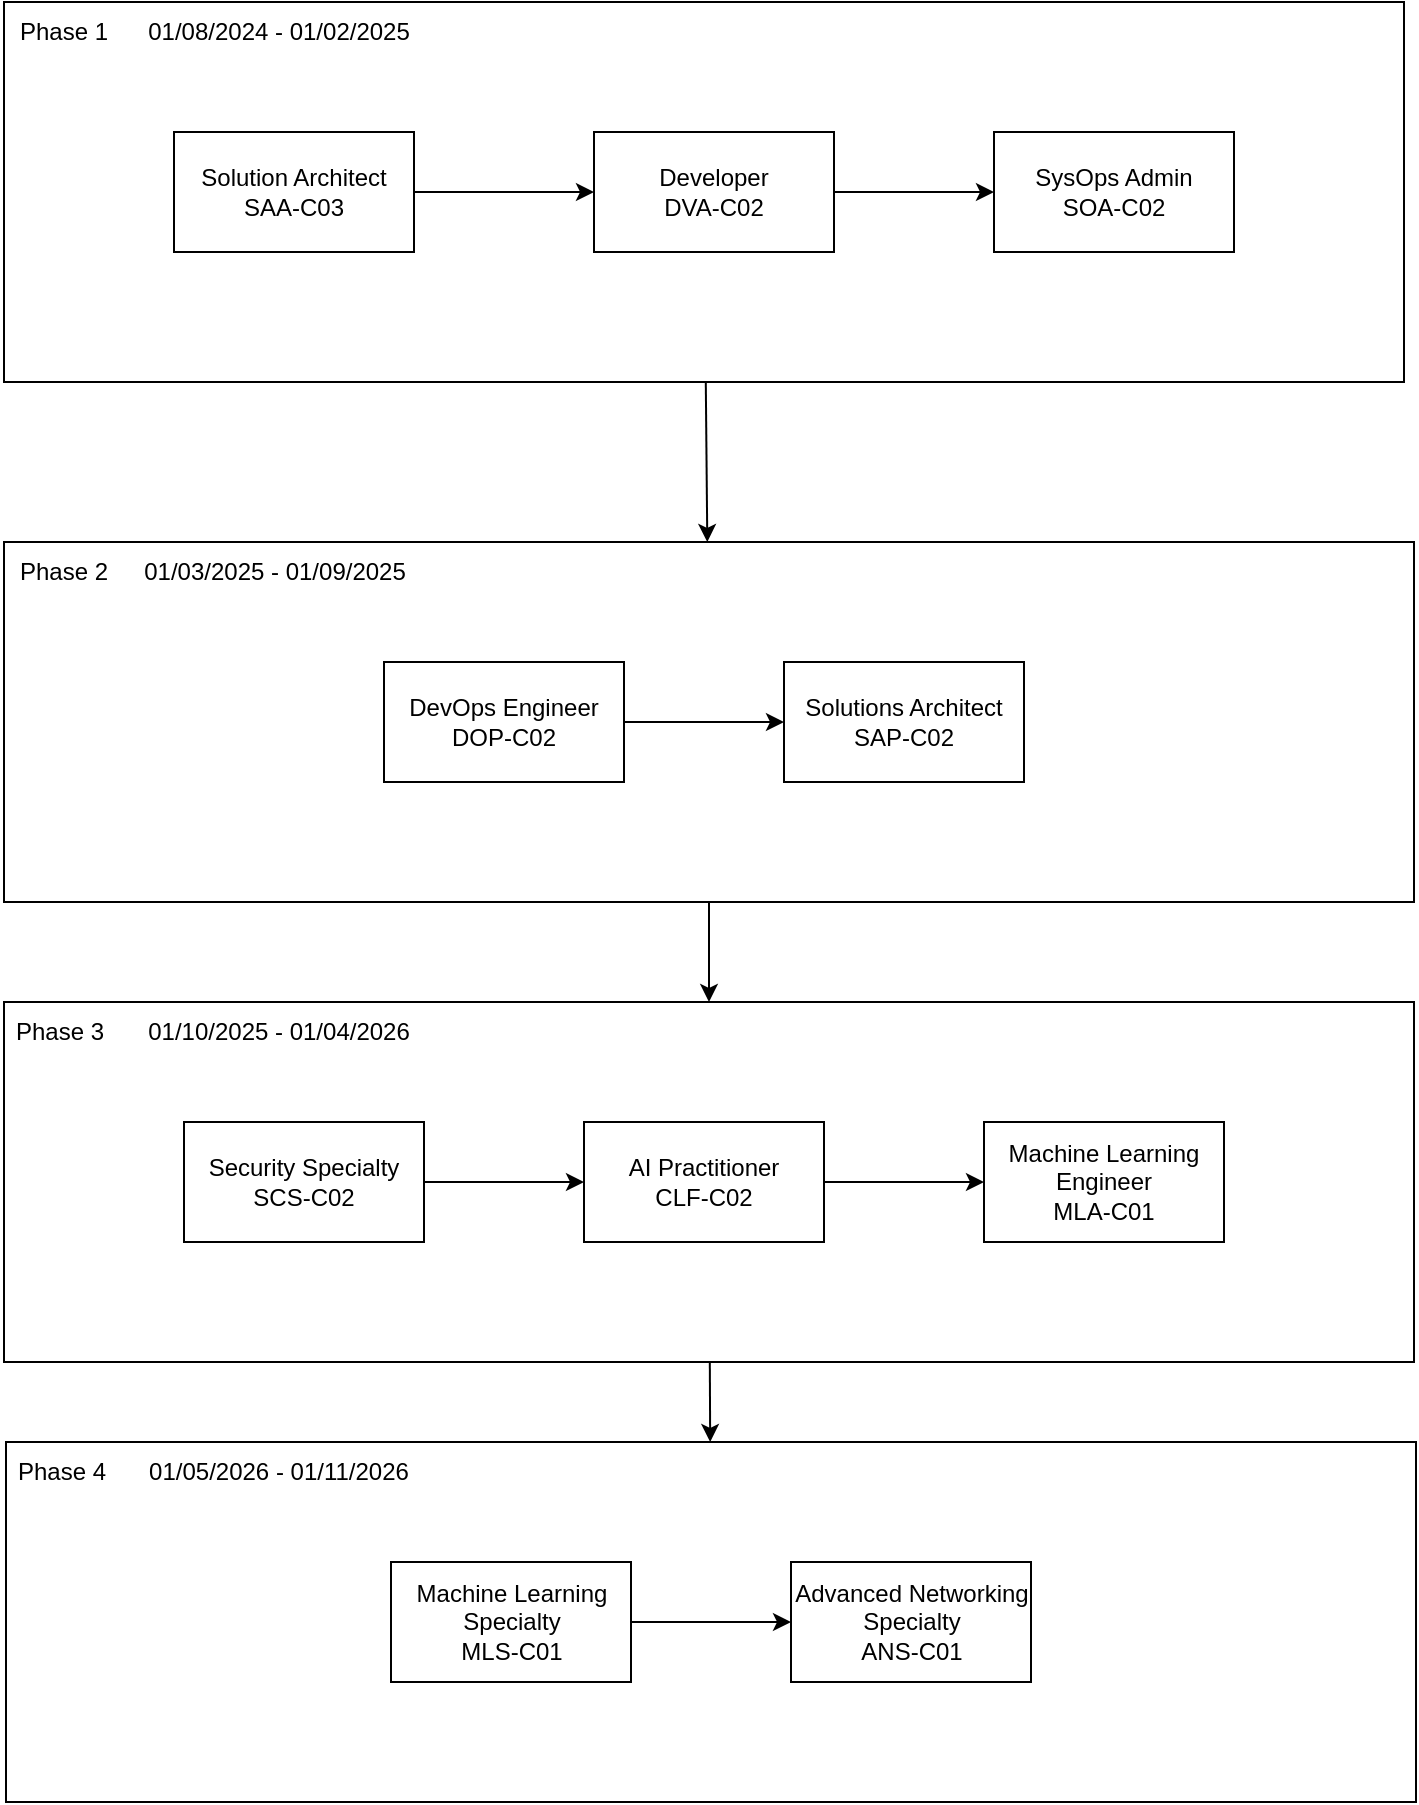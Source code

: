 <mxfile>
    <diagram id="WHsno-cQCUa-R8adcZLj" name="Page-1">
        <mxGraphModel dx="1085" dy="766" grid="1" gridSize="10" guides="1" tooltips="1" connect="1" arrows="1" fold="1" page="1" pageScale="1" pageWidth="850" pageHeight="1100" math="0" shadow="0">
            <root>
                <mxCell id="0"/>
                <mxCell id="1" parent="0"/>
                <mxCell id="14" style="edgeStyle=none;html=1;" edge="1" parent="1" source="7" target="9">
                    <mxGeometry relative="1" as="geometry"/>
                </mxCell>
                <mxCell id="7" value="" style="rounded=0;whiteSpace=wrap;html=1;" vertex="1" parent="1">
                    <mxGeometry x="75" y="70" width="700" height="190" as="geometry"/>
                </mxCell>
                <mxCell id="4" style="edgeStyle=none;html=1;" edge="1" parent="1" source="2" target="3">
                    <mxGeometry relative="1" as="geometry"/>
                </mxCell>
                <mxCell id="2" value="Solution Architect&lt;br&gt;SAA-C03" style="rounded=0;whiteSpace=wrap;html=1;" vertex="1" parent="1">
                    <mxGeometry x="160" y="135" width="120" height="60" as="geometry"/>
                </mxCell>
                <mxCell id="6" value="" style="edgeStyle=none;html=1;" edge="1" parent="1" source="3" target="5">
                    <mxGeometry relative="1" as="geometry"/>
                </mxCell>
                <mxCell id="3" value="Developer&lt;br&gt;DVA-C02" style="rounded=0;whiteSpace=wrap;html=1;" vertex="1" parent="1">
                    <mxGeometry x="370" y="135" width="120" height="60" as="geometry"/>
                </mxCell>
                <mxCell id="5" value="SysOps Admin&lt;br&gt;SOA-C02" style="rounded=0;whiteSpace=wrap;html=1;" vertex="1" parent="1">
                    <mxGeometry x="570" y="135" width="120" height="60" as="geometry"/>
                </mxCell>
                <mxCell id="22" style="edgeStyle=none;html=1;entryX=0.5;entryY=0;entryDx=0;entryDy=0;" edge="1" parent="1" source="9" target="17">
                    <mxGeometry relative="1" as="geometry"/>
                </mxCell>
                <mxCell id="9" value="" style="whiteSpace=wrap;html=1;rounded=0;" vertex="1" parent="1">
                    <mxGeometry x="75" y="340" width="705" height="180" as="geometry"/>
                </mxCell>
                <mxCell id="13" value="" style="edgeStyle=none;html=1;" edge="1" parent="1" source="10" target="12">
                    <mxGeometry relative="1" as="geometry"/>
                </mxCell>
                <mxCell id="10" value="DevOps Engineer&lt;br&gt;DOP-C02" style="rounded=0;whiteSpace=wrap;html=1;" vertex="1" parent="1">
                    <mxGeometry x="265" y="400" width="120" height="60" as="geometry"/>
                </mxCell>
                <mxCell id="12" value="Solutions Architect&lt;br&gt;SAP-C02" style="rounded=0;whiteSpace=wrap;html=1;" vertex="1" parent="1">
                    <mxGeometry x="465" y="400" width="120" height="60" as="geometry"/>
                </mxCell>
                <mxCell id="15" value="Phase 1" style="text;html=1;strokeColor=none;fillColor=none;align=center;verticalAlign=middle;whiteSpace=wrap;rounded=0;" vertex="1" parent="1">
                    <mxGeometry x="75" y="70" width="60" height="30" as="geometry"/>
                </mxCell>
                <mxCell id="16" value="Phase 2" style="text;html=1;strokeColor=none;fillColor=none;align=center;verticalAlign=middle;whiteSpace=wrap;rounded=0;" vertex="1" parent="1">
                    <mxGeometry x="75" y="340" width="60" height="30" as="geometry"/>
                </mxCell>
                <mxCell id="34" style="edgeStyle=none;html=1;" edge="1" parent="1" source="17" target="27">
                    <mxGeometry relative="1" as="geometry"/>
                </mxCell>
                <mxCell id="17" value="" style="whiteSpace=wrap;html=1;rounded=0;" vertex="1" parent="1">
                    <mxGeometry x="75" y="570" width="705" height="180" as="geometry"/>
                </mxCell>
                <mxCell id="24" value="" style="edgeStyle=none;html=1;" edge="1" parent="1" source="19" target="23">
                    <mxGeometry relative="1" as="geometry"/>
                </mxCell>
                <mxCell id="19" value="Security Specialty&lt;br&gt;SCS-C02" style="rounded=0;whiteSpace=wrap;html=1;" vertex="1" parent="1">
                    <mxGeometry x="165" y="630" width="120" height="60" as="geometry"/>
                </mxCell>
                <mxCell id="21" value="Phase 3" style="text;html=1;strokeColor=none;fillColor=none;align=center;verticalAlign=middle;whiteSpace=wrap;rounded=0;" vertex="1" parent="1">
                    <mxGeometry x="73" y="570" width="60" height="30" as="geometry"/>
                </mxCell>
                <mxCell id="26" value="" style="edgeStyle=none;html=1;" edge="1" parent="1" source="23" target="25">
                    <mxGeometry relative="1" as="geometry"/>
                </mxCell>
                <mxCell id="23" value="AI Practitioner&lt;br&gt;CLF-C02" style="rounded=0;whiteSpace=wrap;html=1;" vertex="1" parent="1">
                    <mxGeometry x="365" y="630" width="120" height="60" as="geometry"/>
                </mxCell>
                <mxCell id="25" value="Machine Learning Engineer&lt;br&gt;MLA-C01" style="rounded=0;whiteSpace=wrap;html=1;" vertex="1" parent="1">
                    <mxGeometry x="565" y="630" width="120" height="60" as="geometry"/>
                </mxCell>
                <mxCell id="27" value="" style="whiteSpace=wrap;html=1;rounded=0;" vertex="1" parent="1">
                    <mxGeometry x="76" y="790" width="705" height="180" as="geometry"/>
                </mxCell>
                <mxCell id="28" value="" style="edgeStyle=none;html=1;" edge="1" source="29" target="32" parent="1">
                    <mxGeometry relative="1" as="geometry"/>
                </mxCell>
                <mxCell id="29" value="Machine Learning Specialty&lt;br&gt;MLS-C01" style="rounded=0;whiteSpace=wrap;html=1;" vertex="1" parent="1">
                    <mxGeometry x="268.5" y="850" width="120" height="60" as="geometry"/>
                </mxCell>
                <mxCell id="30" value="Phase 4" style="text;html=1;strokeColor=none;fillColor=none;align=center;verticalAlign=middle;whiteSpace=wrap;rounded=0;" vertex="1" parent="1">
                    <mxGeometry x="74" y="790" width="60" height="30" as="geometry"/>
                </mxCell>
                <mxCell id="32" value="Advanced Networking Specialty&lt;br&gt;ANS-C01" style="rounded=0;whiteSpace=wrap;html=1;" vertex="1" parent="1">
                    <mxGeometry x="468.5" y="850" width="120" height="60" as="geometry"/>
                </mxCell>
                <mxCell id="35" value="01/08/2024 - 01/02/2025" style="text;html=1;strokeColor=none;fillColor=none;align=center;verticalAlign=middle;whiteSpace=wrap;rounded=0;" vertex="1" parent="1">
                    <mxGeometry x="135" y="70" width="155" height="30" as="geometry"/>
                </mxCell>
                <mxCell id="36" value="01/03/2025 - 01/09/2025" style="text;html=1;strokeColor=none;fillColor=none;align=center;verticalAlign=middle;whiteSpace=wrap;rounded=0;" vertex="1" parent="1">
                    <mxGeometry x="133" y="340" width="155" height="30" as="geometry"/>
                </mxCell>
                <mxCell id="37" value="01/10/2025 - 01/04/2026" style="text;html=1;strokeColor=none;fillColor=none;align=center;verticalAlign=middle;whiteSpace=wrap;rounded=0;" vertex="1" parent="1">
                    <mxGeometry x="135" y="570" width="155" height="30" as="geometry"/>
                </mxCell>
                <mxCell id="38" value="01/05/2026 - 01/11/2026" style="text;html=1;strokeColor=none;fillColor=none;align=center;verticalAlign=middle;whiteSpace=wrap;rounded=0;" vertex="1" parent="1">
                    <mxGeometry x="135" y="790" width="155" height="30" as="geometry"/>
                </mxCell>
            </root>
        </mxGraphModel>
    </diagram>
</mxfile>